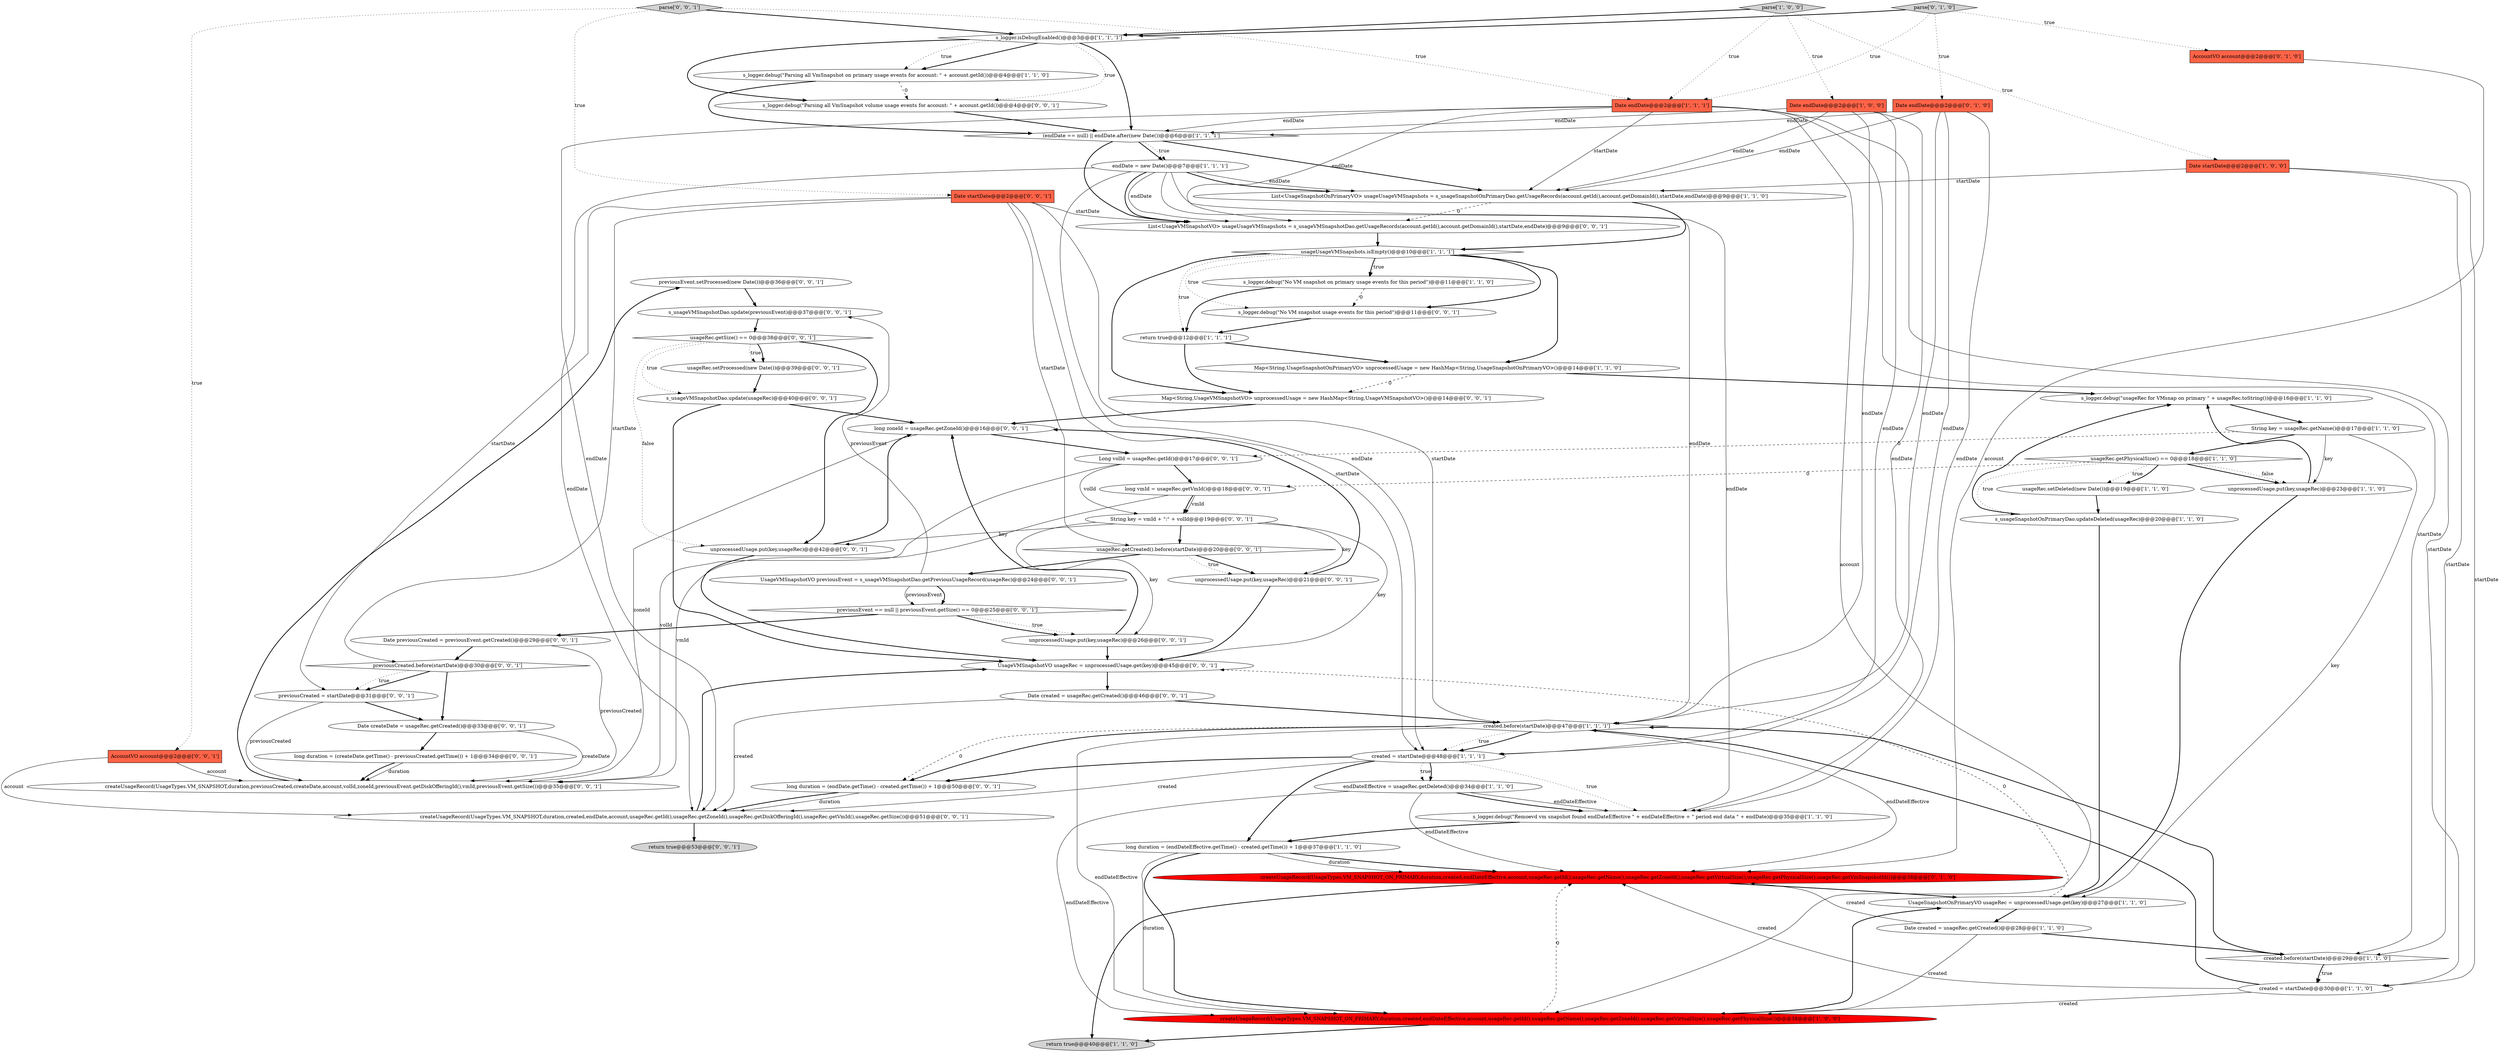 digraph {
45 [style = filled, label = "previousEvent.setProcessed(new Date())@@@36@@@['0', '0', '1']", fillcolor = white, shape = ellipse image = "AAA0AAABBB3BBB"];
59 [style = filled, label = "s_usageVMSnapshotDao.update(usageRec)@@@40@@@['0', '0', '1']", fillcolor = white, shape = ellipse image = "AAA0AAABBB3BBB"];
26 [style = filled, label = "unprocessedUsage.put(key,usageRec)@@@23@@@['1', '1', '0']", fillcolor = white, shape = ellipse image = "AAA0AAABBB1BBB"];
35 [style = filled, label = "long zoneId = usageRec.getZoneId()@@@16@@@['0', '0', '1']", fillcolor = white, shape = ellipse image = "AAA0AAABBB3BBB"];
3 [style = filled, label = "usageUsageVMSnapshots.isEmpty()@@@10@@@['1', '1', '1']", fillcolor = white, shape = diamond image = "AAA0AAABBB1BBB"];
17 [style = filled, label = "UsageSnapshotOnPrimaryVO usageRec = unprocessedUsage.get(key)@@@27@@@['1', '1', '0']", fillcolor = white, shape = ellipse image = "AAA0AAABBB1BBB"];
30 [style = filled, label = "AccountVO account@@@2@@@['0', '1', '0']", fillcolor = tomato, shape = box image = "AAA0AAABBB2BBB"];
23 [style = filled, label = "(endDate == null) || endDate.after(new Date())@@@6@@@['1', '1', '1']", fillcolor = white, shape = diamond image = "AAA0AAABBB1BBB"];
56 [style = filled, label = "return true@@@53@@@['0', '0', '1']", fillcolor = lightgray, shape = ellipse image = "AAA0AAABBB3BBB"];
9 [style = filled, label = "s_logger.debug(\"Parsing all VmSnapshot on primary usage events for account: \" + account.getId())@@@4@@@['1', '1', '0']", fillcolor = white, shape = ellipse image = "AAA0AAABBB1BBB"];
6 [style = filled, label = "endDate = new Date()@@@7@@@['1', '1', '1']", fillcolor = white, shape = ellipse image = "AAA0AAABBB1BBB"];
22 [style = filled, label = "usageRec.setDeleted(new Date())@@@19@@@['1', '1', '0']", fillcolor = white, shape = ellipse image = "AAA0AAABBB1BBB"];
36 [style = filled, label = "String key = vmId + \":\" + volId@@@19@@@['0', '0', '1']", fillcolor = white, shape = ellipse image = "AAA0AAABBB3BBB"];
55 [style = filled, label = "long duration = (endDate.getTime() - created.getTime()) + 1@@@50@@@['0', '0', '1']", fillcolor = white, shape = ellipse image = "AAA0AAABBB3BBB"];
32 [style = filled, label = "createUsageRecord(UsageTypes.VM_SNAPSHOT_ON_PRIMARY,duration,created,endDateEffective,account,usageRec.getId(),usageRec.getName(),usageRec.getZoneId(),usageRec.getVirtualSize(),usageRec.getPhysicalSize(),usageRec.getVmSnapshotId())@@@38@@@['0', '1', '0']", fillcolor = red, shape = ellipse image = "AAA1AAABBB2BBB"];
16 [style = filled, label = "created = startDate@@@48@@@['1', '1', '1']", fillcolor = white, shape = ellipse image = "AAA0AAABBB1BBB"];
7 [style = filled, label = "String key = usageRec.getName()@@@17@@@['1', '1', '0']", fillcolor = white, shape = ellipse image = "AAA0AAABBB1BBB"];
54 [style = filled, label = "createUsageRecord(UsageTypes.VM_SNAPSHOT,duration,created,endDate,account,usageRec.getId(),usageRec.getZoneId(),usageRec.getDiskOfferingId(),usageRec.getVmId(),usageRec.getSize())@@@51@@@['0', '0', '1']", fillcolor = white, shape = ellipse image = "AAA0AAABBB3BBB"];
40 [style = filled, label = "List<UsageVMSnapshotVO> usageUsageVMSnapshots = s_usageVMSnapshotDao.getUsageRecords(account.getId(),account.getDomainId(),startDate,endDate)@@@9@@@['0', '0', '1']", fillcolor = white, shape = ellipse image = "AAA0AAABBB3BBB"];
50 [style = filled, label = "Date createDate = usageRec.getCreated()@@@33@@@['0', '0', '1']", fillcolor = white, shape = ellipse image = "AAA0AAABBB3BBB"];
51 [style = filled, label = "usageRec.setProcessed(new Date())@@@39@@@['0', '0', '1']", fillcolor = white, shape = ellipse image = "AAA0AAABBB3BBB"];
4 [style = filled, label = "Date created = usageRec.getCreated()@@@28@@@['1', '1', '0']", fillcolor = white, shape = ellipse image = "AAA0AAABBB1BBB"];
43 [style = filled, label = "unprocessedUsage.put(key,usageRec)@@@26@@@['0', '0', '1']", fillcolor = white, shape = ellipse image = "AAA0AAABBB3BBB"];
18 [style = filled, label = "createUsageRecord(UsageTypes.VM_SNAPSHOT_ON_PRIMARY,duration,created,endDateEffective,account,usageRec.getId(),usageRec.getName(),usageRec.getZoneId(),usageRec.getVirtualSize(),usageRec.getPhysicalSize())@@@38@@@['1', '0', '0']", fillcolor = red, shape = ellipse image = "AAA1AAABBB1BBB"];
38 [style = filled, label = "UsageVMSnapshotVO usageRec = unprocessedUsage.get(key)@@@45@@@['0', '0', '1']", fillcolor = white, shape = ellipse image = "AAA0AAABBB3BBB"];
41 [style = filled, label = "unprocessedUsage.put(key,usageRec)@@@42@@@['0', '0', '1']", fillcolor = white, shape = ellipse image = "AAA0AAABBB3BBB"];
28 [style = filled, label = "long duration = (endDateEffective.getTime() - created.getTime()) + 1@@@37@@@['1', '1', '0']", fillcolor = white, shape = ellipse image = "AAA0AAABBB1BBB"];
64 [style = filled, label = "previousCreated.before(startDate)@@@30@@@['0', '0', '1']", fillcolor = white, shape = diamond image = "AAA0AAABBB3BBB"];
13 [style = filled, label = "s_logger.debug(\"Remoevd vm snapshot found endDateEffective \" + endDateEffective + \" period end data \" + endDate)@@@35@@@['1', '1', '0']", fillcolor = white, shape = ellipse image = "AAA0AAABBB1BBB"];
5 [style = filled, label = "s_logger.isDebugEnabled()@@@3@@@['1', '1', '1']", fillcolor = white, shape = diamond image = "AAA0AAABBB1BBB"];
61 [style = filled, label = "usageRec.getCreated().before(startDate)@@@20@@@['0', '0', '1']", fillcolor = white, shape = diamond image = "AAA0AAABBB3BBB"];
19 [style = filled, label = "Date endDate@@@2@@@['1', '1', '1']", fillcolor = tomato, shape = box image = "AAA0AAABBB1BBB"];
31 [style = filled, label = "parse['0', '1', '0']", fillcolor = lightgray, shape = diamond image = "AAA0AAABBB2BBB"];
60 [style = filled, label = "s_logger.debug(\"Parsing all VmSnapshot volume usage events for account: \" + account.getId())@@@4@@@['0', '0', '1']", fillcolor = white, shape = ellipse image = "AAA0AAABBB3BBB"];
15 [style = filled, label = "Map<String,UsageSnapshotOnPrimaryVO> unprocessedUsage = new HashMap<String,UsageSnapshotOnPrimaryVO>()@@@14@@@['1', '1', '0']", fillcolor = white, shape = ellipse image = "AAA0AAABBB1BBB"];
12 [style = filled, label = "return true@@@40@@@['1', '1', '0']", fillcolor = lightgray, shape = ellipse image = "AAA0AAABBB1BBB"];
66 [style = filled, label = "usageRec.getSize() == 0@@@38@@@['0', '0', '1']", fillcolor = white, shape = diamond image = "AAA0AAABBB3BBB"];
53 [style = filled, label = "createUsageRecord(UsageTypes.VM_SNAPSHOT,duration,previousCreated,createDate,account,volId,zoneId,previousEvent.getDiskOfferingId(),vmId,previousEvent.getSize())@@@35@@@['0', '0', '1']", fillcolor = white, shape = ellipse image = "AAA0AAABBB3BBB"];
65 [style = filled, label = "long duration = (createDate.getTime() - previousCreated.getTime()) + 1@@@34@@@['0', '0', '1']", fillcolor = white, shape = ellipse image = "AAA0AAABBB3BBB"];
1 [style = filled, label = "Date startDate@@@2@@@['1', '0', '0']", fillcolor = tomato, shape = box image = "AAA0AAABBB1BBB"];
11 [style = filled, label = "created = startDate@@@30@@@['1', '1', '0']", fillcolor = white, shape = ellipse image = "AAA0AAABBB1BBB"];
14 [style = filled, label = "Date endDate@@@2@@@['1', '0', '0']", fillcolor = tomato, shape = box image = "AAA0AAABBB1BBB"];
29 [style = filled, label = "s_logger.debug(\"usageRec for VMsnap on primary \" + usageRec.toString())@@@16@@@['1', '1', '0']", fillcolor = white, shape = ellipse image = "AAA0AAABBB1BBB"];
33 [style = filled, label = "Date endDate@@@2@@@['0', '1', '0']", fillcolor = tomato, shape = box image = "AAA0AAABBB2BBB"];
46 [style = filled, label = "Date created = usageRec.getCreated()@@@46@@@['0', '0', '1']", fillcolor = white, shape = ellipse image = "AAA0AAABBB3BBB"];
2 [style = filled, label = "return true@@@12@@@['1', '1', '1']", fillcolor = white, shape = ellipse image = "AAA0AAABBB1BBB"];
62 [style = filled, label = "long vmId = usageRec.getVmId()@@@18@@@['0', '0', '1']", fillcolor = white, shape = ellipse image = "AAA0AAABBB3BBB"];
57 [style = filled, label = "previousEvent == null || previousEvent.getSize() == 0@@@25@@@['0', '0', '1']", fillcolor = white, shape = diamond image = "AAA0AAABBB3BBB"];
0 [style = filled, label = "s_usageSnapshotOnPrimaryDao.updateDeleted(usageRec)@@@20@@@['1', '1', '0']", fillcolor = white, shape = ellipse image = "AAA0AAABBB1BBB"];
24 [style = filled, label = "created.before(startDate)@@@29@@@['1', '1', '0']", fillcolor = white, shape = diamond image = "AAA0AAABBB1BBB"];
25 [style = filled, label = "endDateEffective = usageRec.getDeleted()@@@34@@@['1', '1', '0']", fillcolor = white, shape = ellipse image = "AAA0AAABBB1BBB"];
44 [style = filled, label = "s_logger.debug(\"No VM snapshot usage events for this period\")@@@11@@@['0', '0', '1']", fillcolor = white, shape = ellipse image = "AAA0AAABBB3BBB"];
10 [style = filled, label = "s_logger.debug(\"No VM snapshot on primary usage events for this period\")@@@11@@@['1', '1', '0']", fillcolor = white, shape = ellipse image = "AAA0AAABBB1BBB"];
52 [style = filled, label = "AccountVO account@@@2@@@['0', '0', '1']", fillcolor = tomato, shape = box image = "AAA0AAABBB3BBB"];
58 [style = filled, label = "Long volId = usageRec.getId()@@@17@@@['0', '0', '1']", fillcolor = white, shape = ellipse image = "AAA0AAABBB3BBB"];
47 [style = filled, label = "UsageVMSnapshotVO previousEvent = s_usageVMSnapshotDao.getPreviousUsageRecord(usageRec)@@@24@@@['0', '0', '1']", fillcolor = white, shape = ellipse image = "AAA0AAABBB3BBB"];
8 [style = filled, label = "created.before(startDate)@@@47@@@['1', '1', '1']", fillcolor = white, shape = diamond image = "AAA0AAABBB1BBB"];
20 [style = filled, label = "List<UsageSnapshotOnPrimaryVO> usageUsageVMSnapshots = s_usageSnapshotOnPrimaryDao.getUsageRecords(account.getId(),account.getDomainId(),startDate,endDate)@@@9@@@['1', '1', '0']", fillcolor = white, shape = ellipse image = "AAA0AAABBB1BBB"];
34 [style = filled, label = "Date startDate@@@2@@@['0', '0', '1']", fillcolor = tomato, shape = box image = "AAA0AAABBB3BBB"];
27 [style = filled, label = "usageRec.getPhysicalSize() == 0@@@18@@@['1', '1', '0']", fillcolor = white, shape = diamond image = "AAA0AAABBB1BBB"];
42 [style = filled, label = "parse['0', '0', '1']", fillcolor = lightgray, shape = diamond image = "AAA0AAABBB3BBB"];
48 [style = filled, label = "Date previousCreated = previousEvent.getCreated()@@@29@@@['0', '0', '1']", fillcolor = white, shape = ellipse image = "AAA0AAABBB3BBB"];
63 [style = filled, label = "unprocessedUsage.put(key,usageRec)@@@21@@@['0', '0', '1']", fillcolor = white, shape = ellipse image = "AAA0AAABBB3BBB"];
49 [style = filled, label = "s_usageVMSnapshotDao.update(previousEvent)@@@37@@@['0', '0', '1']", fillcolor = white, shape = ellipse image = "AAA0AAABBB3BBB"];
21 [style = filled, label = "parse['1', '0', '0']", fillcolor = lightgray, shape = diamond image = "AAA0AAABBB1BBB"];
37 [style = filled, label = "previousCreated = startDate@@@31@@@['0', '0', '1']", fillcolor = white, shape = ellipse image = "AAA0AAABBB3BBB"];
39 [style = filled, label = "Map<String,UsageVMSnapshotVO> unprocessedUsage = new HashMap<String,UsageVMSnapshotVO>()@@@14@@@['0', '0', '1']", fillcolor = white, shape = ellipse image = "AAA0AAABBB3BBB"];
8->16 [style = bold, label=""];
54->56 [style = bold, label=""];
47->49 [style = solid, label="previousEvent"];
16->55 [style = bold, label=""];
5->9 [style = bold, label=""];
16->13 [style = dotted, label="true"];
20->40 [style = dashed, label="0"];
32->12 [style = bold, label=""];
11->32 [style = solid, label="created"];
8->32 [style = solid, label="endDateEffective"];
8->16 [style = dotted, label="true"];
25->32 [style = solid, label="endDateEffective"];
19->24 [style = solid, label="startDate"];
46->54 [style = solid, label="created"];
66->51 [style = dotted, label="true"];
7->17 [style = solid, label="key"];
6->40 [style = solid, label="endDate"];
66->41 [style = dotted, label="false"];
34->16 [style = solid, label="startDate"];
50->65 [style = bold, label=""];
33->23 [style = solid, label="endDate"];
33->20 [style = solid, label="endDate"];
42->19 [style = dotted, label="true"];
58->62 [style = bold, label=""];
22->0 [style = bold, label=""];
48->53 [style = solid, label="previousCreated"];
43->35 [style = bold, label=""];
36->41 [style = solid, label="key"];
6->20 [style = solid, label="endDate"];
24->11 [style = bold, label=""];
30->32 [style = solid, label="account"];
2->15 [style = bold, label=""];
5->9 [style = dotted, label="true"];
3->39 [style = bold, label=""];
1->20 [style = solid, label="startDate"];
34->8 [style = solid, label="startDate"];
55->54 [style = solid, label="duration"];
9->60 [style = dashed, label="0"];
63->38 [style = bold, label=""];
54->38 [style = bold, label=""];
16->54 [style = solid, label="created"];
58->36 [style = solid, label="volId"];
4->32 [style = solid, label="created"];
60->23 [style = bold, label=""];
18->32 [style = dashed, label="0"];
31->19 [style = dotted, label="true"];
8->55 [style = dashed, label="0"];
44->2 [style = bold, label=""];
19->18 [style = solid, label="account"];
28->18 [style = bold, label=""];
27->22 [style = dotted, label="true"];
5->23 [style = bold, label=""];
26->17 [style = bold, label=""];
0->17 [style = bold, label=""];
63->35 [style = bold, label=""];
31->5 [style = bold, label=""];
7->58 [style = dashed, label="0"];
18->12 [style = bold, label=""];
33->8 [style = solid, label="endDate"];
19->20 [style = solid, label="startDate"];
0->29 [style = bold, label=""];
20->3 [style = bold, label=""];
66->41 [style = bold, label=""];
33->13 [style = solid, label="endDate"];
31->33 [style = dotted, label="true"];
6->8 [style = solid, label="endDate"];
27->22 [style = bold, label=""];
6->54 [style = solid, label="endDate"];
7->26 [style = solid, label="key"];
2->39 [style = bold, label=""];
47->57 [style = bold, label=""];
31->30 [style = dotted, label="true"];
3->10 [style = bold, label=""];
65->53 [style = solid, label="duration"];
19->23 [style = solid, label="endDate"];
52->53 [style = solid, label="account"];
40->3 [style = bold, label=""];
39->35 [style = bold, label=""];
59->35 [style = bold, label=""];
42->52 [style = dotted, label="true"];
25->18 [style = solid, label="endDateEffective"];
66->51 [style = bold, label=""];
6->16 [style = solid, label="endDate"];
36->38 [style = solid, label="key"];
11->8 [style = bold, label=""];
38->46 [style = bold, label=""];
41->38 [style = bold, label=""];
10->2 [style = bold, label=""];
14->16 [style = solid, label="endDate"];
65->53 [style = bold, label=""];
35->53 [style = solid, label="zoneId"];
24->8 [style = bold, label=""];
14->13 [style = solid, label="endDate"];
16->25 [style = dotted, label="true"];
8->55 [style = bold, label=""];
61->63 [style = bold, label=""];
32->17 [style = bold, label=""];
11->18 [style = solid, label="created"];
15->29 [style = bold, label=""];
62->36 [style = bold, label=""];
57->43 [style = dotted, label="true"];
3->44 [style = dotted, label="true"];
27->26 [style = bold, label=""];
23->20 [style = bold, label=""];
4->24 [style = bold, label=""];
19->11 [style = solid, label="startDate"];
6->13 [style = solid, label="endDate"];
3->10 [style = dotted, label="true"];
1->24 [style = solid, label="startDate"];
48->64 [style = bold, label=""];
27->62 [style = dashed, label="0"];
25->13 [style = solid, label="endDateEffective"];
50->53 [style = solid, label="createDate"];
52->54 [style = solid, label="account"];
17->38 [style = dashed, label="0"];
19->54 [style = solid, label="endDate"];
28->32 [style = bold, label=""];
6->20 [style = bold, label=""];
24->11 [style = dotted, label="true"];
21->5 [style = bold, label=""];
64->37 [style = bold, label=""];
3->44 [style = bold, label=""];
14->8 [style = solid, label="endDate"];
43->38 [style = bold, label=""];
27->26 [style = dotted, label="false"];
28->32 [style = solid, label="duration"];
23->6 [style = bold, label=""];
33->16 [style = solid, label="endDate"];
46->8 [style = bold, label=""];
34->61 [style = solid, label="startDate"];
66->59 [style = dotted, label="true"];
35->58 [style = bold, label=""];
62->53 [style = solid, label="vmId"];
36->43 [style = solid, label="key"];
57->43 [style = bold, label=""];
14->20 [style = solid, label="endDate"];
15->39 [style = dashed, label="0"];
61->63 [style = dotted, label="true"];
34->64 [style = solid, label="startDate"];
36->63 [style = solid, label="key"];
42->34 [style = dotted, label="true"];
34->37 [style = solid, label="startDate"];
17->4 [style = bold, label=""];
58->53 [style = solid, label="volId"];
41->35 [style = bold, label=""];
21->1 [style = dotted, label="true"];
23->6 [style = dotted, label="true"];
25->13 [style = bold, label=""];
5->60 [style = bold, label=""];
45->49 [style = bold, label=""];
26->29 [style = bold, label=""];
19->40 [style = solid, label="endDate"];
18->17 [style = bold, label=""];
59->38 [style = bold, label=""];
10->44 [style = dashed, label="0"];
16->25 [style = bold, label=""];
3->15 [style = bold, label=""];
4->18 [style = solid, label="created"];
34->40 [style = solid, label="startDate"];
57->48 [style = bold, label=""];
51->59 [style = bold, label=""];
9->23 [style = bold, label=""];
49->66 [style = bold, label=""];
5->60 [style = dotted, label="true"];
16->28 [style = bold, label=""];
28->18 [style = solid, label="duration"];
27->0 [style = dotted, label="true"];
1->11 [style = solid, label="startDate"];
61->47 [style = bold, label=""];
23->40 [style = bold, label=""];
6->40 [style = bold, label=""];
21->19 [style = dotted, label="true"];
47->57 [style = solid, label="previousEvent"];
21->14 [style = dotted, label="true"];
7->27 [style = bold, label=""];
64->37 [style = dotted, label="true"];
29->7 [style = bold, label=""];
36->61 [style = bold, label=""];
37->53 [style = solid, label="previousCreated"];
64->50 [style = bold, label=""];
42->5 [style = bold, label=""];
55->54 [style = bold, label=""];
8->18 [style = solid, label="endDateEffective"];
14->23 [style = solid, label="endDate"];
62->36 [style = solid, label="vmId"];
53->45 [style = bold, label=""];
37->50 [style = bold, label=""];
3->2 [style = dotted, label="true"];
13->28 [style = bold, label=""];
}
